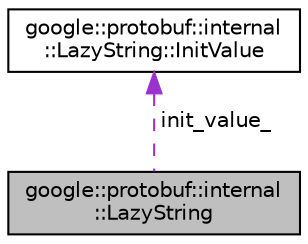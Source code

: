 digraph "google::protobuf::internal::LazyString"
{
 // LATEX_PDF_SIZE
  edge [fontname="Helvetica",fontsize="10",labelfontname="Helvetica",labelfontsize="10"];
  node [fontname="Helvetica",fontsize="10",shape=record];
  Node1 [label="google::protobuf::internal\l::LazyString",height=0.2,width=0.4,color="black", fillcolor="grey75", style="filled", fontcolor="black",tooltip=" "];
  Node2 -> Node1 [dir="back",color="darkorchid3",fontsize="10",style="dashed",label=" init_value_" ,fontname="Helvetica"];
  Node2 [label="google::protobuf::internal\l::LazyString::InitValue",height=0.2,width=0.4,color="black", fillcolor="white", style="filled",URL="$structgoogle_1_1protobuf_1_1internal_1_1LazyString_1_1InitValue.html",tooltip=" "];
}

